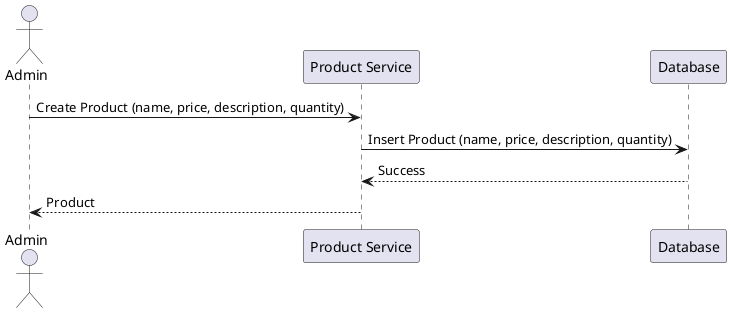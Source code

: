 @startuml
actor Admin
participant "Product Service" as Product
participant "Database" as DB

Admin -> Product: Create Product (name, price, description, quantity)
Product -> DB: Insert Product (name, price, description, quantity)
DB --> Product: Success
Product --> Admin: Product
@enduml
